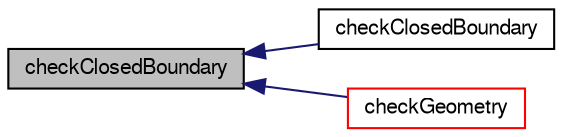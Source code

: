 digraph "checkClosedBoundary"
{
  bgcolor="transparent";
  edge [fontname="FreeSans",fontsize="10",labelfontname="FreeSans",labelfontsize="10"];
  node [fontname="FreeSans",fontsize="10",shape=record];
  rankdir="LR";
  Node10863 [label="checkClosedBoundary",height=0.2,width=0.4,color="black", fillcolor="grey75", style="filled", fontcolor="black"];
  Node10863 -> Node10864 [dir="back",color="midnightblue",fontsize="10",style="solid",fontname="FreeSans"];
  Node10864 [label="checkClosedBoundary",height=0.2,width=0.4,color="black",URL="$a27530.html#a850b6993a92e7b6ce56ae74e7b4bb6d1",tooltip="Check boundary for closedness. "];
  Node10863 -> Node10865 [dir="back",color="midnightblue",fontsize="10",style="solid",fontname="FreeSans"];
  Node10865 [label="checkGeometry",height=0.2,width=0.4,color="red",URL="$a27530.html#af66976cf36c8a6c1ea5635906bb4d399",tooltip="Check mesh geometry (& implicitly topology) for correctness. "];
}
